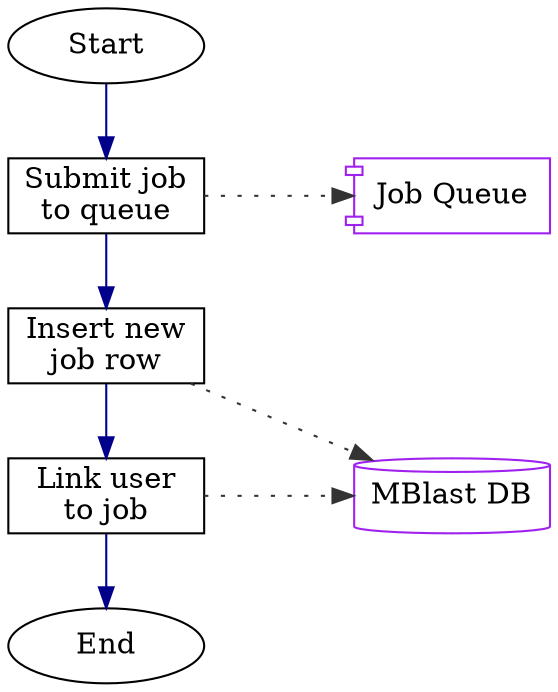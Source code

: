 digraph {
  graph [nodesep=1]
  node  [margin=0, shape=rect, width=1.3]
  edge  [color=darkblue]


  //
  // Nodes
  //

  Start [shape=oval]
  End   [shape=oval]
  DB    [label="MBlast DB", shape=cylinder, color=purple]
  Queue [label="Job Queue", shape=component, color=purple]

  SubmitJob [label="Submit job\nto queue"]
  InsertJob [label="Insert new\njob row"]
  LinkUser  [label="Link user\nto job"]


  //
  // Edges
  //

  Start     -> SubmitJob

  SubmitJob -> Queue     [style=dotted, color="#333333"]
  SubmitJob -> InsertJob

  InsertJob -> DB        [style=dotted, color="#333333", constraint=false]
  InsertJob -> LinkUser

  LinkUser  -> DB        [style=dotted, color="#333333"]
  LinkUser  -> End

  //
  // Formatting
  //

  {
    rank=same
    SubmitJob
    Queue
  }

  {
    rank=same
    LinkUser
    DB
  }
}